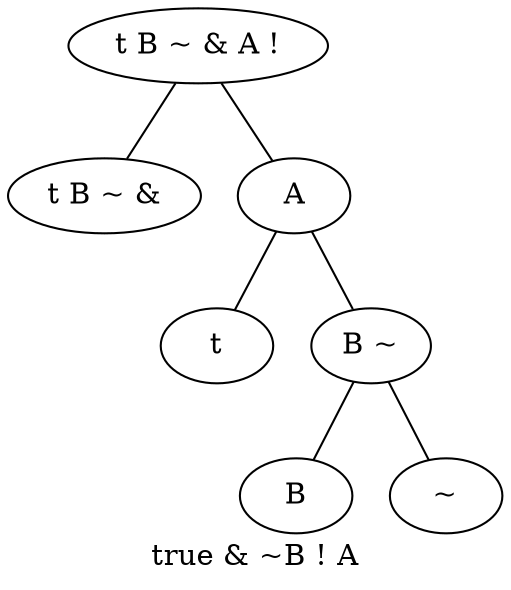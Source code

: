graph ""
	{
	label="true & ~B ! A"
	n001 [label="t B ~ & A !"] ;
	n002 [label="t B ~ &"] ;
	n003 [label="A"] ;
	n001 -- n002;
	n001 -- n003;
	n004 [label="t"] ;
	n005 [label="B ~"] ;
	n003 -- n004;
	n003 -- n005;
	n006 [label="B"] ;
	n007 [label="~"] ;
	n005 -- n006;
	n005 -- n007;
	}
